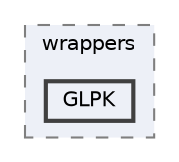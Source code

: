 digraph "/home/runner/work/idol/idol/lib/include/idol/mixed-integer/optimizers/wrappers/GLPK"
{
 // LATEX_PDF_SIZE
  bgcolor="transparent";
  edge [fontname=Helvetica,fontsize=10,labelfontname=Helvetica,labelfontsize=10];
  node [fontname=Helvetica,fontsize=10,shape=box,height=0.2,width=0.4];
  compound=true
  subgraph clusterdir_864648c1b2bc9fd24dce6a72aa8aaa25 {
    graph [ bgcolor="#edf0f7", pencolor="grey50", label="wrappers", fontname=Helvetica,fontsize=10 style="filled,dashed", URL="dir_864648c1b2bc9fd24dce6a72aa8aaa25.html",tooltip=""]
  dir_df35de603d10837398f43beb02deb50b [label="GLPK", fillcolor="#edf0f7", color="grey25", style="filled,bold", URL="dir_df35de603d10837398f43beb02deb50b.html",tooltip=""];
  }
}
